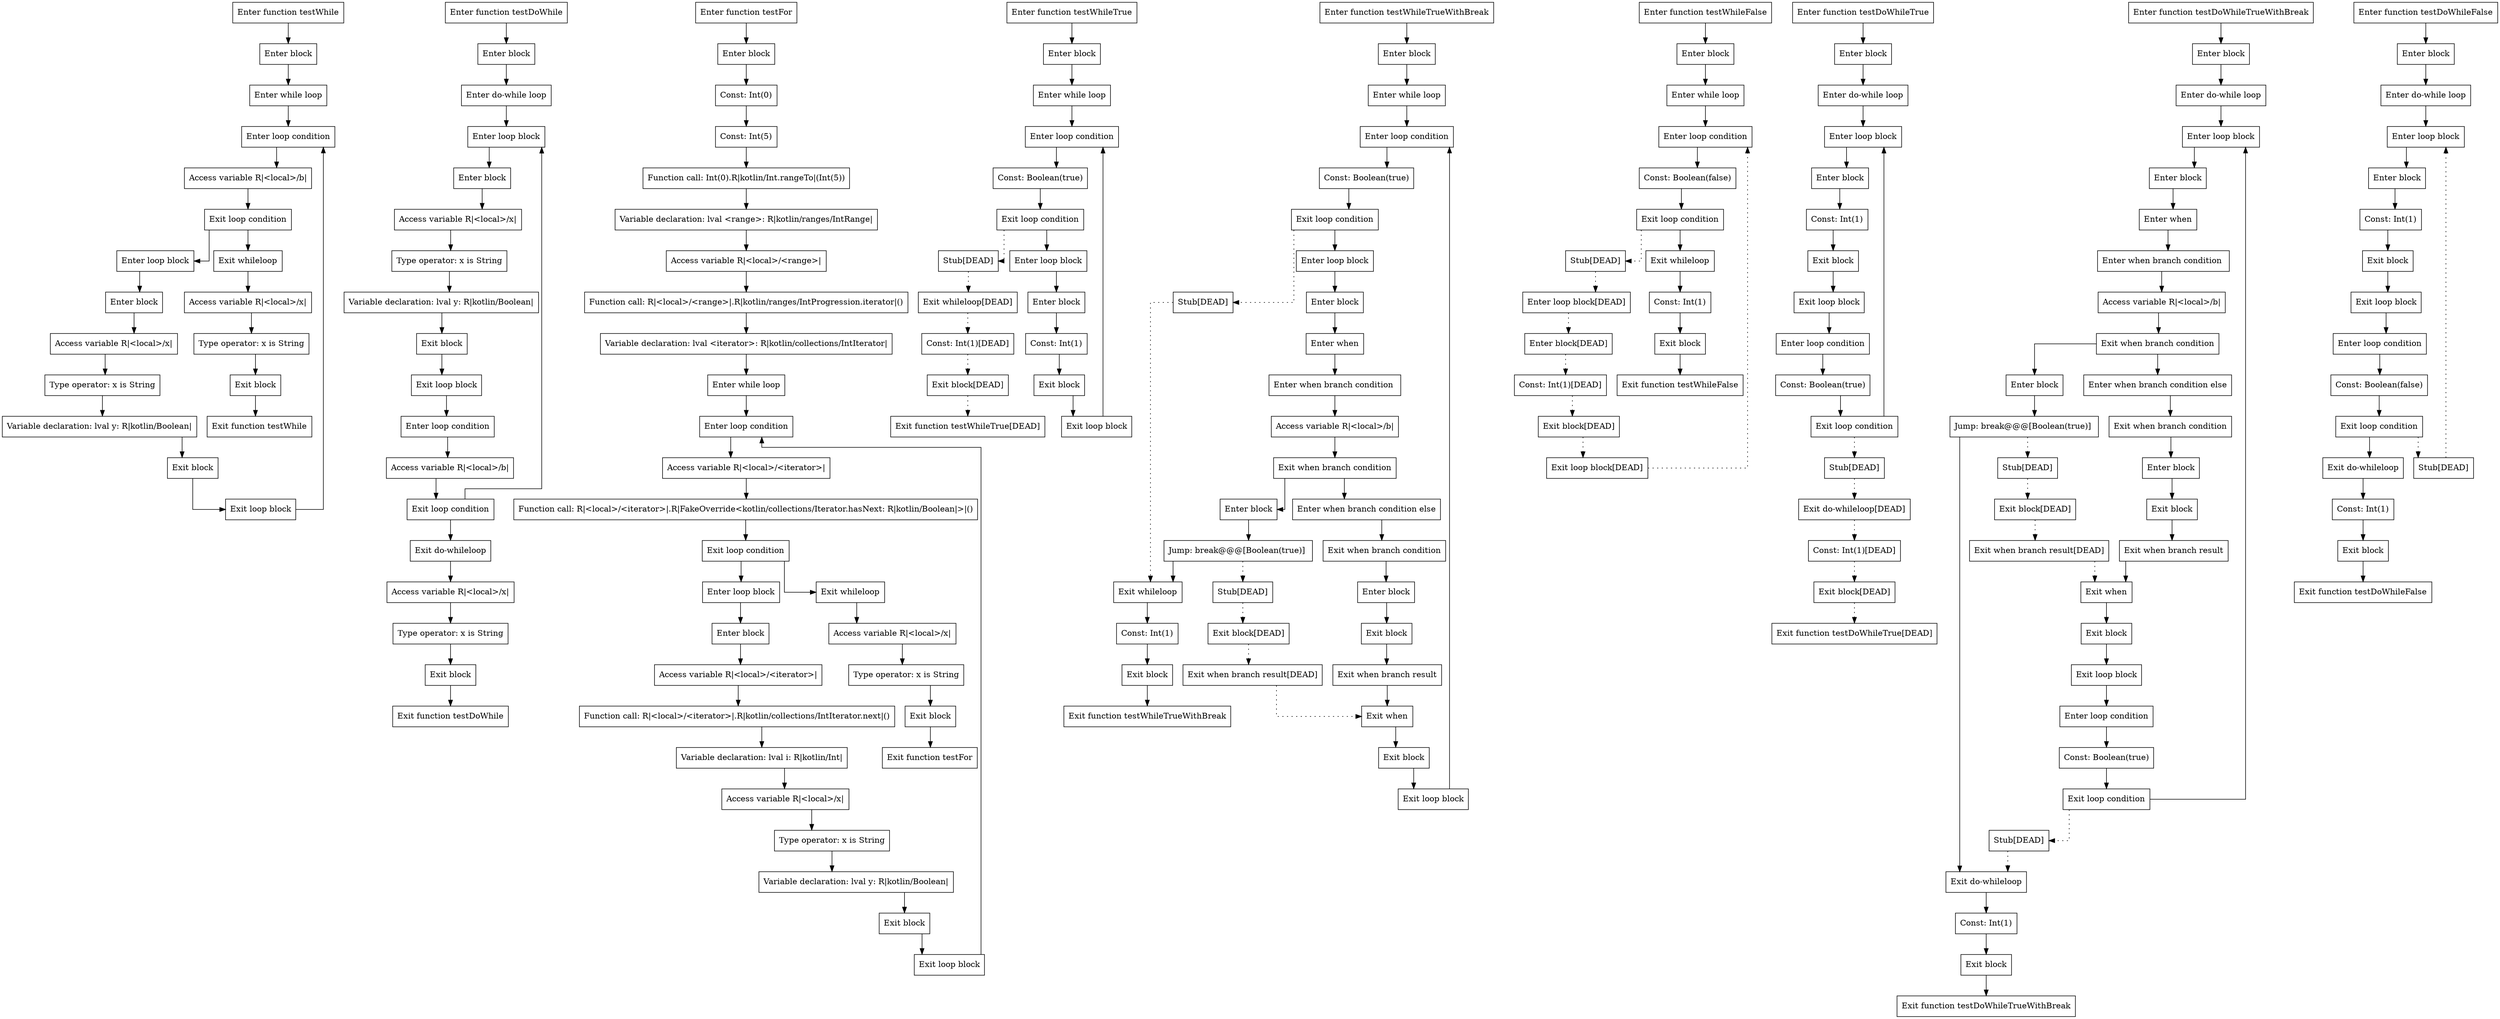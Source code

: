 digraph loops_kt {
graph [splines=ortho]

subgraph testWhile {
  0 [shape=box label="Enter function testWhile"];
  1 [shape=box label="Enter block"];
  2 [shape=box label="Enter while loop"];
  3 [shape=box label="Enter loop condition"];
  4 [shape=box label="Access variable R|<local>/b|"];
  5 [shape=box label="Exit loop condition"];
  6 [shape=box label="Enter loop block"];
  7 [shape=box label="Enter block"];
  8 [shape=box label="Access variable R|<local>/x|"];
  9 [shape=box label="Type operator: x is String"];
  10 [shape=box label="Variable declaration: lval y: R|kotlin/Boolean|"];
  11 [shape=box label="Exit block"];
  12 [shape=box label="Exit loop block"];
  13 [shape=box label="Exit whileloop"];
  14 [shape=box label="Access variable R|<local>/x|"];
  15 [shape=box label="Type operator: x is String"];
  16 [shape=box label="Exit block"];
  17 [shape=box label="Exit function testWhile"];

  0 -> {1};
  1 -> {2};
  2 -> {3};
  3 -> {4};
  4 -> {5};
  5 -> {13 6};
  6 -> {7};
  7 -> {8};
  8 -> {9};
  9 -> {10};
  10 -> {11};
  11 -> {12};
  12 -> {3};
  13 -> {14};
  14 -> {15};
  15 -> {16};
  16 -> {17};
}

subgraph testDoWhile {
  18 [shape=box label="Enter function testDoWhile"];
  19 [shape=box label="Enter block"];
  20 [shape=box label="Enter do-while loop"];
  21 [shape=box label="Enter loop block"];
  22 [shape=box label="Enter block"];
  23 [shape=box label="Access variable R|<local>/x|"];
  24 [shape=box label="Type operator: x is String"];
  25 [shape=box label="Variable declaration: lval y: R|kotlin/Boolean|"];
  26 [shape=box label="Exit block"];
  27 [shape=box label="Exit loop block"];
  28 [shape=box label="Enter loop condition"];
  29 [shape=box label="Access variable R|<local>/b|"];
  30 [shape=box label="Exit loop condition"];
  31 [shape=box label="Exit do-whileloop"];
  32 [shape=box label="Access variable R|<local>/x|"];
  33 [shape=box label="Type operator: x is String"];
  34 [shape=box label="Exit block"];
  35 [shape=box label="Exit function testDoWhile"];

  18 -> {19};
  19 -> {20};
  20 -> {21};
  21 -> {22};
  22 -> {23};
  23 -> {24};
  24 -> {25};
  25 -> {26};
  26 -> {27};
  27 -> {28};
  28 -> {29};
  29 -> {30};
  30 -> {21 31};
  31 -> {32};
  32 -> {33};
  33 -> {34};
  34 -> {35};
}

subgraph testFor {
  36 [shape=box label="Enter function testFor"];
  37 [shape=box label="Enter block"];
  38 [shape=box label="Const: Int(0)"];
  39 [shape=box label="Const: Int(5)"];
  40 [shape=box label="Function call: Int(0).R|kotlin/Int.rangeTo|(Int(5))"];
  41 [shape=box label="Variable declaration: lval <range>: R|kotlin/ranges/IntRange|"];
  42 [shape=box label="Access variable R|<local>/<range>|"];
  43 [shape=box label="Function call: R|<local>/<range>|.R|kotlin/ranges/IntProgression.iterator|()"];
  44 [shape=box label="Variable declaration: lval <iterator>: R|kotlin/collections/IntIterator|"];
  45 [shape=box label="Enter while loop"];
  46 [shape=box label="Enter loop condition"];
  47 [shape=box label="Access variable R|<local>/<iterator>|"];
  48 [shape=box label="Function call: R|<local>/<iterator>|.R|FakeOverride<kotlin/collections/Iterator.hasNext: R|kotlin/Boolean|>|()"];
  49 [shape=box label="Exit loop condition"];
  50 [shape=box label="Enter loop block"];
  51 [shape=box label="Enter block"];
  52 [shape=box label="Access variable R|<local>/<iterator>|"];
  53 [shape=box label="Function call: R|<local>/<iterator>|.R|kotlin/collections/IntIterator.next|()"];
  54 [shape=box label="Variable declaration: lval i: R|kotlin/Int|"];
  55 [shape=box label="Access variable R|<local>/x|"];
  56 [shape=box label="Type operator: x is String"];
  57 [shape=box label="Variable declaration: lval y: R|kotlin/Boolean|"];
  58 [shape=box label="Exit block"];
  59 [shape=box label="Exit loop block"];
  60 [shape=box label="Exit whileloop"];
  61 [shape=box label="Access variable R|<local>/x|"];
  62 [shape=box label="Type operator: x is String"];
  63 [shape=box label="Exit block"];
  64 [shape=box label="Exit function testFor"];

  36 -> {37};
  37 -> {38};
  38 -> {39};
  39 -> {40};
  40 -> {41};
  41 -> {42};
  42 -> {43};
  43 -> {44};
  44 -> {45};
  45 -> {46};
  46 -> {47};
  47 -> {48};
  48 -> {49};
  49 -> {60 50};
  50 -> {51};
  51 -> {52};
  52 -> {53};
  53 -> {54};
  54 -> {55};
  55 -> {56};
  56 -> {57};
  57 -> {58};
  58 -> {59};
  59 -> {46};
  60 -> {61};
  61 -> {62};
  62 -> {63};
  63 -> {64};
}

subgraph testWhileTrue {
  65 [shape=box label="Enter function testWhileTrue"];
  66 [shape=box label="Enter block"];
  67 [shape=box label="Enter while loop"];
  68 [shape=box label="Enter loop condition"];
  69 [shape=box label="Const: Boolean(true)"];
  70 [shape=box label="Exit loop condition"];
  71 [shape=box label="Enter loop block"];
  72 [shape=box label="Enter block"];
  73 [shape=box label="Const: Int(1)"];
  74 [shape=box label="Exit block"];
  75 [shape=box label="Exit loop block"];
  76 [shape=box label="Stub[DEAD]"];
  77 [shape=box label="Exit whileloop[DEAD]"];
  78 [shape=box label="Const: Int(1)[DEAD]"];
  79 [shape=box label="Exit block[DEAD]"];
  80 [shape=box label="Exit function testWhileTrue[DEAD]"];

  65 -> {66};
  66 -> {67};
  67 -> {68};
  68 -> {69};
  69 -> {70};
  70 -> {71};
  70 -> {76} [style=dotted];
  71 -> {72};
  72 -> {73};
  73 -> {74};
  74 -> {75};
  75 -> {68};
  76 -> {77} [style=dotted];
  77 -> {78} [style=dotted];
  78 -> {79} [style=dotted];
  79 -> {80} [style=dotted];
}

subgraph testWhileTrueWithBreak {
  81 [shape=box label="Enter function testWhileTrueWithBreak"];
  82 [shape=box label="Enter block"];
  83 [shape=box label="Enter while loop"];
  84 [shape=box label="Enter loop condition"];
  85 [shape=box label="Const: Boolean(true)"];
  86 [shape=box label="Exit loop condition"];
  87 [shape=box label="Enter loop block"];
  88 [shape=box label="Enter block"];
  89 [shape=box label="Enter when"];
  90 [shape=box label="Enter when branch condition "];
  91 [shape=box label="Access variable R|<local>/b|"];
  92 [shape=box label="Exit when branch condition"];
  93 [shape=box label="Enter block"];
  94 [shape=box label="Jump: break@@@[Boolean(true)] "];
  95 [shape=box label="Stub[DEAD]"];
  96 [shape=box label="Exit block[DEAD]"];
  97 [shape=box label="Exit when branch result[DEAD]"];
  98 [shape=box label="Enter when branch condition else"];
  99 [shape=box label="Exit when branch condition"];
  100 [shape=box label="Enter block"];
  101 [shape=box label="Exit block"];
  102 [shape=box label="Exit when branch result"];
  103 [shape=box label="Exit when"];
  104 [shape=box label="Exit block"];
  105 [shape=box label="Exit loop block"];
  106 [shape=box label="Stub[DEAD]"];
  107 [shape=box label="Exit whileloop"];
  108 [shape=box label="Const: Int(1)"];
  109 [shape=box label="Exit block"];
  110 [shape=box label="Exit function testWhileTrueWithBreak"];

  81 -> {82};
  82 -> {83};
  83 -> {84};
  84 -> {85};
  85 -> {86};
  86 -> {87};
  86 -> {106} [style=dotted];
  87 -> {88};
  88 -> {89};
  89 -> {90};
  90 -> {91};
  91 -> {92};
  92 -> {93 98};
  93 -> {94};
  94 -> {107};
  94 -> {95} [style=dotted];
  95 -> {96} [style=dotted];
  96 -> {97} [style=dotted];
  97 -> {103} [style=dotted];
  98 -> {99};
  99 -> {100};
  100 -> {101};
  101 -> {102};
  102 -> {103};
  103 -> {104};
  104 -> {105};
  105 -> {84};
  106 -> {107} [style=dotted];
  107 -> {108};
  108 -> {109};
  109 -> {110};
}

subgraph testWhileFalse {
  111 [shape=box label="Enter function testWhileFalse"];
  112 [shape=box label="Enter block"];
  113 [shape=box label="Enter while loop"];
  114 [shape=box label="Enter loop condition"];
  115 [shape=box label="Const: Boolean(false)"];
  116 [shape=box label="Exit loop condition"];
  117 [shape=box label="Stub[DEAD]"];
  118 [shape=box label="Enter loop block[DEAD]"];
  119 [shape=box label="Enter block[DEAD]"];
  120 [shape=box label="Const: Int(1)[DEAD]"];
  121 [shape=box label="Exit block[DEAD]"];
  122 [shape=box label="Exit loop block[DEAD]"];
  123 [shape=box label="Exit whileloop"];
  124 [shape=box label="Const: Int(1)"];
  125 [shape=box label="Exit block"];
  126 [shape=box label="Exit function testWhileFalse"];

  111 -> {112};
  112 -> {113};
  113 -> {114};
  114 -> {115};
  115 -> {116};
  116 -> {123};
  116 -> {117} [style=dotted];
  117 -> {118} [style=dotted];
  118 -> {119} [style=dotted];
  119 -> {120} [style=dotted];
  120 -> {121} [style=dotted];
  121 -> {122} [style=dotted];
  122 -> {114} [style=dotted];
  123 -> {124};
  124 -> {125};
  125 -> {126};
}

subgraph testDoWhileTrue {
  127 [shape=box label="Enter function testDoWhileTrue"];
  128 [shape=box label="Enter block"];
  129 [shape=box label="Enter do-while loop"];
  130 [shape=box label="Enter loop block"];
  131 [shape=box label="Enter block"];
  132 [shape=box label="Const: Int(1)"];
  133 [shape=box label="Exit block"];
  134 [shape=box label="Exit loop block"];
  135 [shape=box label="Enter loop condition"];
  136 [shape=box label="Const: Boolean(true)"];
  137 [shape=box label="Exit loop condition"];
  138 [shape=box label="Stub[DEAD]"];
  139 [shape=box label="Exit do-whileloop[DEAD]"];
  140 [shape=box label="Const: Int(1)[DEAD]"];
  141 [shape=box label="Exit block[DEAD]"];
  142 [shape=box label="Exit function testDoWhileTrue[DEAD]"];

  127 -> {128};
  128 -> {129};
  129 -> {130};
  130 -> {131};
  131 -> {132};
  132 -> {133};
  133 -> {134};
  134 -> {135};
  135 -> {136};
  136 -> {137};
  137 -> {130};
  137 -> {138} [style=dotted];
  138 -> {139} [style=dotted];
  139 -> {140} [style=dotted];
  140 -> {141} [style=dotted];
  141 -> {142} [style=dotted];
}

subgraph testDoWhileTrueWithBreak {
  143 [shape=box label="Enter function testDoWhileTrueWithBreak"];
  144 [shape=box label="Enter block"];
  145 [shape=box label="Enter do-while loop"];
  146 [shape=box label="Enter loop block"];
  147 [shape=box label="Enter block"];
  148 [shape=box label="Enter when"];
  149 [shape=box label="Enter when branch condition "];
  150 [shape=box label="Access variable R|<local>/b|"];
  151 [shape=box label="Exit when branch condition"];
  152 [shape=box label="Enter block"];
  153 [shape=box label="Jump: break@@@[Boolean(true)] "];
  154 [shape=box label="Stub[DEAD]"];
  155 [shape=box label="Exit block[DEAD]"];
  156 [shape=box label="Exit when branch result[DEAD]"];
  157 [shape=box label="Enter when branch condition else"];
  158 [shape=box label="Exit when branch condition"];
  159 [shape=box label="Enter block"];
  160 [shape=box label="Exit block"];
  161 [shape=box label="Exit when branch result"];
  162 [shape=box label="Exit when"];
  163 [shape=box label="Exit block"];
  164 [shape=box label="Exit loop block"];
  165 [shape=box label="Enter loop condition"];
  166 [shape=box label="Const: Boolean(true)"];
  167 [shape=box label="Exit loop condition"];
  168 [shape=box label="Stub[DEAD]"];
  169 [shape=box label="Exit do-whileloop"];
  170 [shape=box label="Const: Int(1)"];
  171 [shape=box label="Exit block"];
  172 [shape=box label="Exit function testDoWhileTrueWithBreak"];

  143 -> {144};
  144 -> {145};
  145 -> {146};
  146 -> {147};
  147 -> {148};
  148 -> {149};
  149 -> {150};
  150 -> {151};
  151 -> {152 157};
  152 -> {153};
  153 -> {169};
  153 -> {154} [style=dotted];
  154 -> {155} [style=dotted];
  155 -> {156} [style=dotted];
  156 -> {162} [style=dotted];
  157 -> {158};
  158 -> {159};
  159 -> {160};
  160 -> {161};
  161 -> {162};
  162 -> {163};
  163 -> {164};
  164 -> {165};
  165 -> {166};
  166 -> {167};
  167 -> {146};
  167 -> {168} [style=dotted];
  168 -> {169} [style=dotted];
  169 -> {170};
  170 -> {171};
  171 -> {172};
}

subgraph testDoWhileFalse {
  173 [shape=box label="Enter function testDoWhileFalse"];
  174 [shape=box label="Enter block"];
  175 [shape=box label="Enter do-while loop"];
  176 [shape=box label="Enter loop block"];
  177 [shape=box label="Enter block"];
  178 [shape=box label="Const: Int(1)"];
  179 [shape=box label="Exit block"];
  180 [shape=box label="Exit loop block"];
  181 [shape=box label="Enter loop condition"];
  182 [shape=box label="Const: Boolean(false)"];
  183 [shape=box label="Exit loop condition"];
  184 [shape=box label="Exit do-whileloop"];
  185 [shape=box label="Const: Int(1)"];
  186 [shape=box label="Exit block"];
  187 [shape=box label="Exit function testDoWhileFalse"];
  188 [shape=box label="Stub[DEAD]"];

  173 -> {174};
  174 -> {175};
  175 -> {176};
  176 -> {177};
  177 -> {178};
  178 -> {179};
  179 -> {180};
  180 -> {181};
  181 -> {182};
  182 -> {183};
  183 -> {184};
  183 -> {188} [style=dotted];
  184 -> {185};
  185 -> {186};
  186 -> {187};
  188 -> {176} [style=dotted];
}

}
